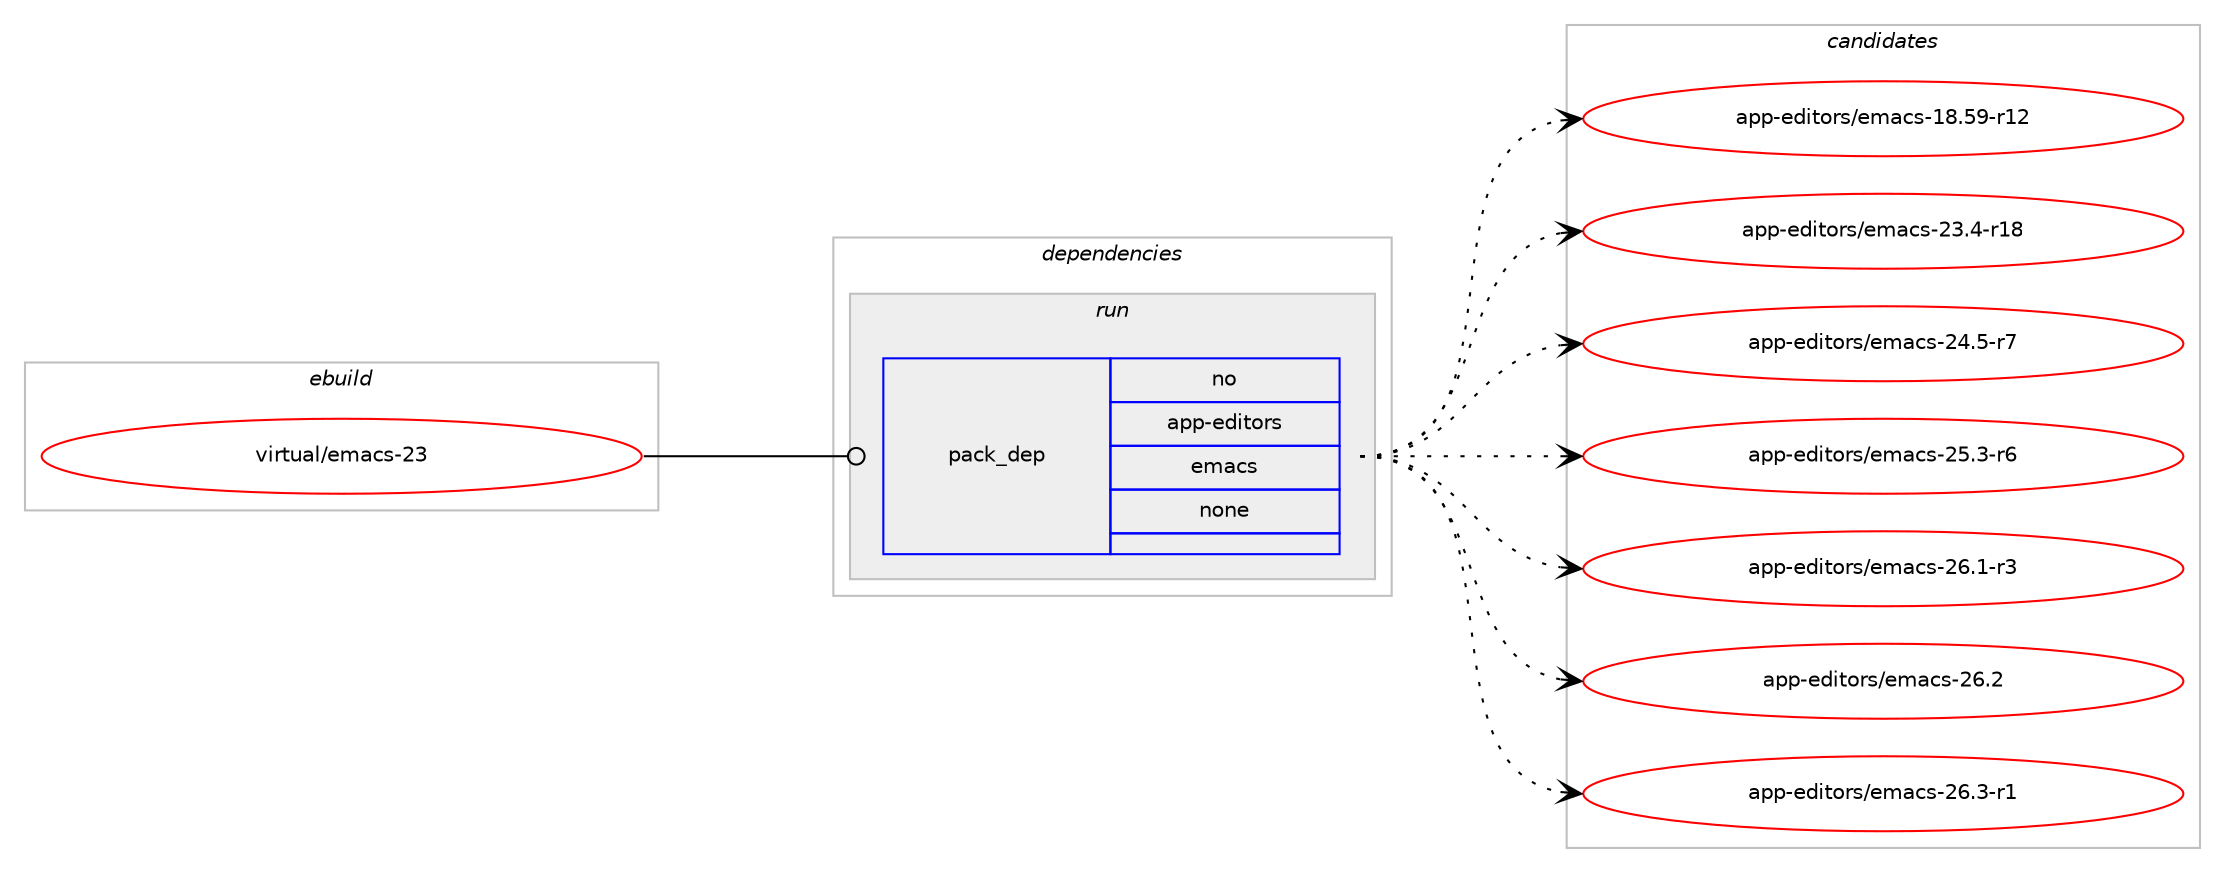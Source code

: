 digraph prolog {

# *************
# Graph options
# *************

newrank=true;
concentrate=true;
compound=true;
graph [rankdir=LR,fontname=Helvetica,fontsize=10,ranksep=1.5];#, ranksep=2.5, nodesep=0.2];
edge  [arrowhead=vee];
node  [fontname=Helvetica,fontsize=10];

# **********
# The ebuild
# **********

subgraph cluster_leftcol {
color=gray;
rank=same;
label=<<i>ebuild</i>>;
id [label="virtual/emacs-23", color=red, width=4, href="../virtual/emacs-23.svg"];
}

# ****************
# The dependencies
# ****************

subgraph cluster_midcol {
color=gray;
label=<<i>dependencies</i>>;
subgraph cluster_compile {
fillcolor="#eeeeee";
style=filled;
label=<<i>compile</i>>;
}
subgraph cluster_compileandrun {
fillcolor="#eeeeee";
style=filled;
label=<<i>compile and run</i>>;
}
subgraph cluster_run {
fillcolor="#eeeeee";
style=filled;
label=<<i>run</i>>;
subgraph pack667982 {
dependency900175 [label=<<TABLE BORDER="0" CELLBORDER="1" CELLSPACING="0" CELLPADDING="4" WIDTH="220"><TR><TD ROWSPAN="6" CELLPADDING="30">pack_dep</TD></TR><TR><TD WIDTH="110">no</TD></TR><TR><TD>app-editors</TD></TR><TR><TD>emacs</TD></TR><TR><TD>none</TD></TR><TR><TD></TD></TR></TABLE>>, shape=none, color=blue];
}
id:e -> dependency900175:w [weight=20,style="solid",arrowhead="odot"];
}
}

# **************
# The candidates
# **************

subgraph cluster_choices {
rank=same;
color=gray;
label=<<i>candidates</i>>;

subgraph choice667982 {
color=black;
nodesep=1;
choice9711211245101100105116111114115471011099799115454956465357451144950 [label="app-editors/emacs-18.59-r12", color=red, width=4,href="../app-editors/emacs-18.59-r12.svg"];
choice97112112451011001051161111141154710110997991154550514652451144956 [label="app-editors/emacs-23.4-r18", color=red, width=4,href="../app-editors/emacs-23.4-r18.svg"];
choice971121124510110010511611111411547101109979911545505246534511455 [label="app-editors/emacs-24.5-r7", color=red, width=4,href="../app-editors/emacs-24.5-r7.svg"];
choice971121124510110010511611111411547101109979911545505346514511454 [label="app-editors/emacs-25.3-r6", color=red, width=4,href="../app-editors/emacs-25.3-r6.svg"];
choice971121124510110010511611111411547101109979911545505446494511451 [label="app-editors/emacs-26.1-r3", color=red, width=4,href="../app-editors/emacs-26.1-r3.svg"];
choice97112112451011001051161111141154710110997991154550544650 [label="app-editors/emacs-26.2", color=red, width=4,href="../app-editors/emacs-26.2.svg"];
choice971121124510110010511611111411547101109979911545505446514511449 [label="app-editors/emacs-26.3-r1", color=red, width=4,href="../app-editors/emacs-26.3-r1.svg"];
dependency900175:e -> choice9711211245101100105116111114115471011099799115454956465357451144950:w [style=dotted,weight="100"];
dependency900175:e -> choice97112112451011001051161111141154710110997991154550514652451144956:w [style=dotted,weight="100"];
dependency900175:e -> choice971121124510110010511611111411547101109979911545505246534511455:w [style=dotted,weight="100"];
dependency900175:e -> choice971121124510110010511611111411547101109979911545505346514511454:w [style=dotted,weight="100"];
dependency900175:e -> choice971121124510110010511611111411547101109979911545505446494511451:w [style=dotted,weight="100"];
dependency900175:e -> choice97112112451011001051161111141154710110997991154550544650:w [style=dotted,weight="100"];
dependency900175:e -> choice971121124510110010511611111411547101109979911545505446514511449:w [style=dotted,weight="100"];
}
}

}
